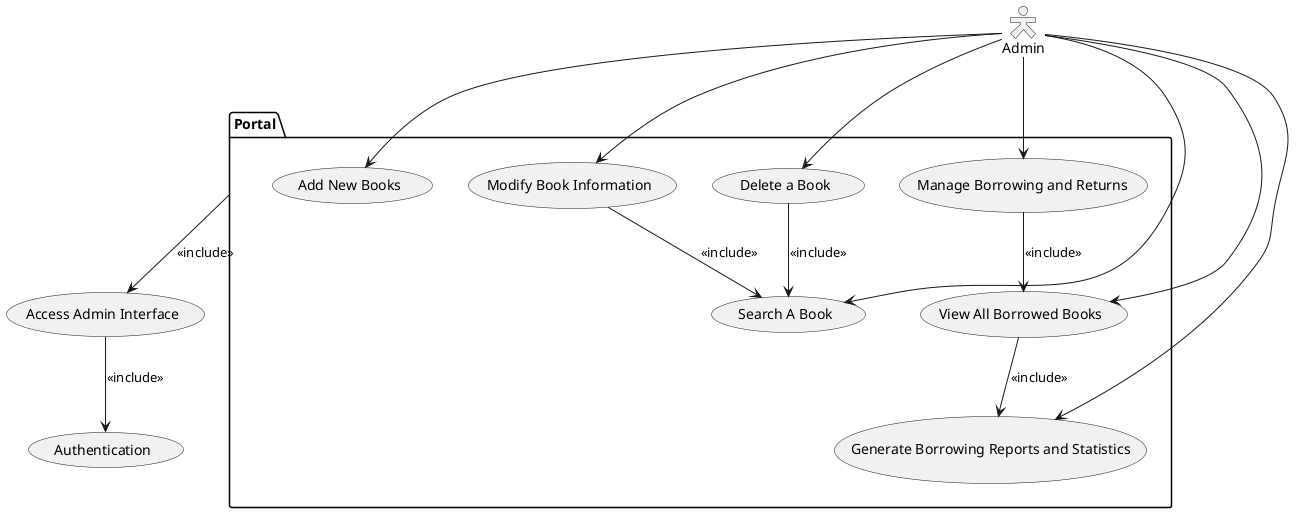 @startuml

skinparam actorStyle Hollow 

actor Admin

package "Portal" {
    usecase "Search A Book" as UC_SEARCH_BOOK
    usecase "Add New Books" as UC_ADD_BOOKS
    usecase "Modify Book Information" as UC_MODIFY_BOOK
    usecase "Delete a Book" as UC_DELETE_BOOK
    usecase "View All Borrowed Books" as UC_VIEW_BORROWED_BOOKS
    usecase "Manage Borrowing and Returns" as UC_MANAGE_BORROWINGS
    usecase "Generate Borrowing Reports and Statistics" as UC_GENERATE_REPORTS
}

usecase "Access Admin Interface" as UC_ACCESS_INTERFACE
usecase "Authentication" as UC_AUTH

Portal --> UC_ACCESS_INTERFACE : <<include>>
UC_ACCESS_INTERFACE --> UC_AUTH : <<include>>

Admin --> UC_ADD_BOOKS
Admin --> UC_DELETE_BOOK
Admin --> UC_MODIFY_BOOK
Admin --> UC_SEARCH_BOOK

Admin --> UC_VIEW_BORROWED_BOOKS
Admin --> UC_MANAGE_BORROWINGS
Admin --> UC_GENERATE_REPORTS

UC_MANAGE_BORROWINGS --> UC_VIEW_BORROWED_BOOKS : <<include>>
UC_VIEW_BORROWED_BOOKS --> UC_GENERATE_REPORTS : <<include>>
UC_DELETE_BOOK --> UC_SEARCH_BOOK : <<include>>
UC_MODIFY_BOOK --> UC_SEARCH_BOOK : <<include>>

@enduml